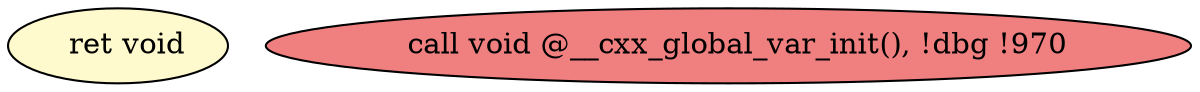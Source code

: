 
digraph G {


node697 [fillcolor=lemonchiffon,label="  ret void",shape=ellipse,style=filled ]
node696 [fillcolor=lightcoral,label="  call void @__cxx_global_var_init(), !dbg !970",shape=ellipse,style=filled ]



}
